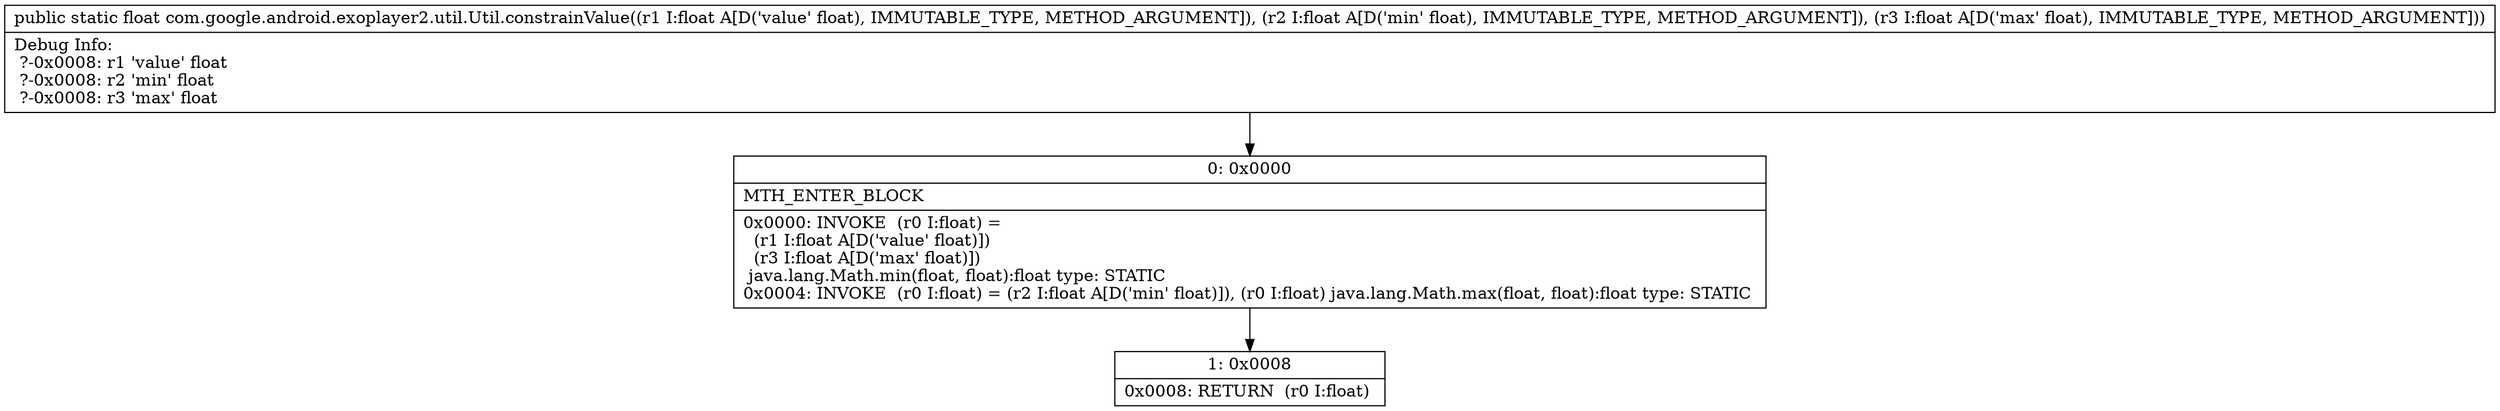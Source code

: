 digraph "CFG forcom.google.android.exoplayer2.util.Util.constrainValue(FFF)F" {
Node_0 [shape=record,label="{0\:\ 0x0000|MTH_ENTER_BLOCK\l|0x0000: INVOKE  (r0 I:float) = \l  (r1 I:float A[D('value' float)])\l  (r3 I:float A[D('max' float)])\l java.lang.Math.min(float, float):float type: STATIC \l0x0004: INVOKE  (r0 I:float) = (r2 I:float A[D('min' float)]), (r0 I:float) java.lang.Math.max(float, float):float type: STATIC \l}"];
Node_1 [shape=record,label="{1\:\ 0x0008|0x0008: RETURN  (r0 I:float) \l}"];
MethodNode[shape=record,label="{public static float com.google.android.exoplayer2.util.Util.constrainValue((r1 I:float A[D('value' float), IMMUTABLE_TYPE, METHOD_ARGUMENT]), (r2 I:float A[D('min' float), IMMUTABLE_TYPE, METHOD_ARGUMENT]), (r3 I:float A[D('max' float), IMMUTABLE_TYPE, METHOD_ARGUMENT]))  | Debug Info:\l  ?\-0x0008: r1 'value' float\l  ?\-0x0008: r2 'min' float\l  ?\-0x0008: r3 'max' float\l}"];
MethodNode -> Node_0;
Node_0 -> Node_1;
}


